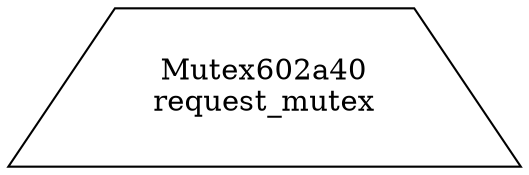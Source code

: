 digraph G {
graph[center=true, ratio=1];
Mutex602a40 [shape=trapezium,color=black,label="Mutex602a40\nrequest_mutex"];
}